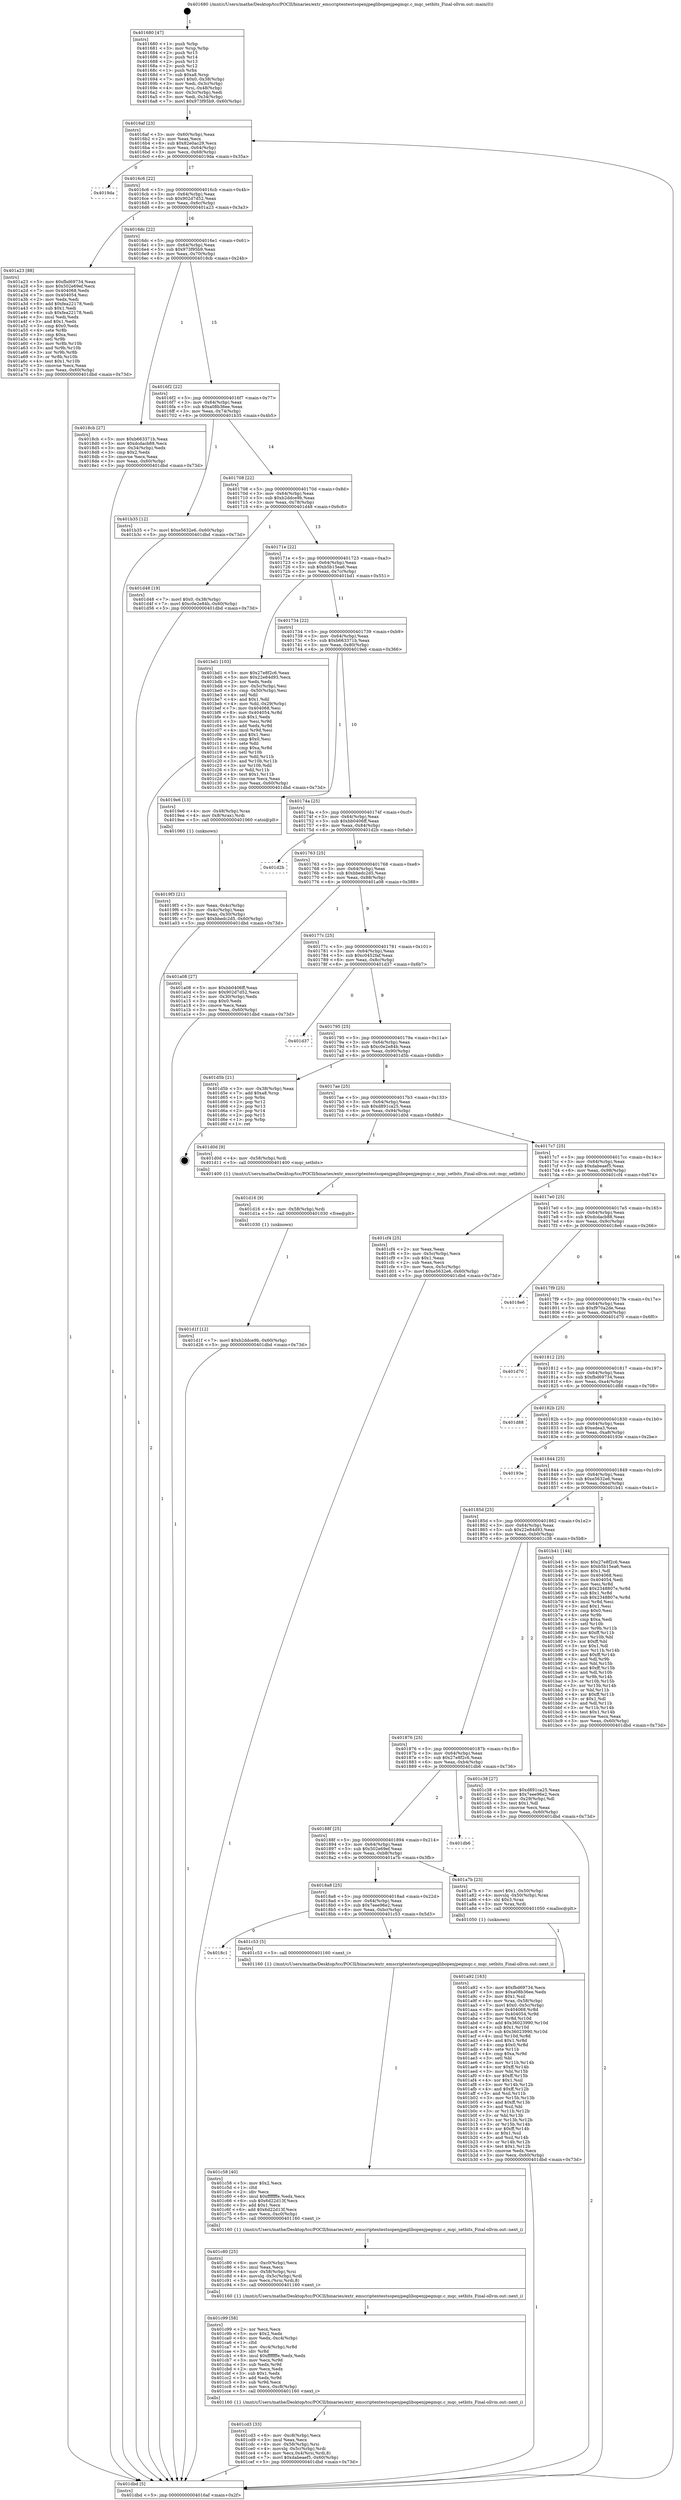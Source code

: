 digraph "0x401680" {
  label = "0x401680 (/mnt/c/Users/mathe/Desktop/tcc/POCII/binaries/extr_emscriptentestsopenjpeglibopenjpegmqc.c_mqc_setbits_Final-ollvm.out::main(0))"
  labelloc = "t"
  node[shape=record]

  Entry [label="",width=0.3,height=0.3,shape=circle,fillcolor=black,style=filled]
  "0x4016af" [label="{
     0x4016af [23]\l
     | [instrs]\l
     &nbsp;&nbsp;0x4016af \<+3\>: mov -0x60(%rbp),%eax\l
     &nbsp;&nbsp;0x4016b2 \<+2\>: mov %eax,%ecx\l
     &nbsp;&nbsp;0x4016b4 \<+6\>: sub $0x82e0ac29,%ecx\l
     &nbsp;&nbsp;0x4016ba \<+3\>: mov %eax,-0x64(%rbp)\l
     &nbsp;&nbsp;0x4016bd \<+3\>: mov %ecx,-0x68(%rbp)\l
     &nbsp;&nbsp;0x4016c0 \<+6\>: je 00000000004019da \<main+0x35a\>\l
  }"]
  "0x4019da" [label="{
     0x4019da\l
  }", style=dashed]
  "0x4016c6" [label="{
     0x4016c6 [22]\l
     | [instrs]\l
     &nbsp;&nbsp;0x4016c6 \<+5\>: jmp 00000000004016cb \<main+0x4b\>\l
     &nbsp;&nbsp;0x4016cb \<+3\>: mov -0x64(%rbp),%eax\l
     &nbsp;&nbsp;0x4016ce \<+5\>: sub $0x902d7d52,%eax\l
     &nbsp;&nbsp;0x4016d3 \<+3\>: mov %eax,-0x6c(%rbp)\l
     &nbsp;&nbsp;0x4016d6 \<+6\>: je 0000000000401a23 \<main+0x3a3\>\l
  }"]
  Exit [label="",width=0.3,height=0.3,shape=circle,fillcolor=black,style=filled,peripheries=2]
  "0x401a23" [label="{
     0x401a23 [88]\l
     | [instrs]\l
     &nbsp;&nbsp;0x401a23 \<+5\>: mov $0xfbd69734,%eax\l
     &nbsp;&nbsp;0x401a28 \<+5\>: mov $0x502e69ef,%ecx\l
     &nbsp;&nbsp;0x401a2d \<+7\>: mov 0x404068,%edx\l
     &nbsp;&nbsp;0x401a34 \<+7\>: mov 0x404054,%esi\l
     &nbsp;&nbsp;0x401a3b \<+2\>: mov %edx,%edi\l
     &nbsp;&nbsp;0x401a3d \<+6\>: add $0xfea22178,%edi\l
     &nbsp;&nbsp;0x401a43 \<+3\>: sub $0x1,%edi\l
     &nbsp;&nbsp;0x401a46 \<+6\>: sub $0xfea22178,%edi\l
     &nbsp;&nbsp;0x401a4c \<+3\>: imul %edi,%edx\l
     &nbsp;&nbsp;0x401a4f \<+3\>: and $0x1,%edx\l
     &nbsp;&nbsp;0x401a52 \<+3\>: cmp $0x0,%edx\l
     &nbsp;&nbsp;0x401a55 \<+4\>: sete %r8b\l
     &nbsp;&nbsp;0x401a59 \<+3\>: cmp $0xa,%esi\l
     &nbsp;&nbsp;0x401a5c \<+4\>: setl %r9b\l
     &nbsp;&nbsp;0x401a60 \<+3\>: mov %r8b,%r10b\l
     &nbsp;&nbsp;0x401a63 \<+3\>: and %r9b,%r10b\l
     &nbsp;&nbsp;0x401a66 \<+3\>: xor %r9b,%r8b\l
     &nbsp;&nbsp;0x401a69 \<+3\>: or %r8b,%r10b\l
     &nbsp;&nbsp;0x401a6c \<+4\>: test $0x1,%r10b\l
     &nbsp;&nbsp;0x401a70 \<+3\>: cmovne %ecx,%eax\l
     &nbsp;&nbsp;0x401a73 \<+3\>: mov %eax,-0x60(%rbp)\l
     &nbsp;&nbsp;0x401a76 \<+5\>: jmp 0000000000401dbd \<main+0x73d\>\l
  }"]
  "0x4016dc" [label="{
     0x4016dc [22]\l
     | [instrs]\l
     &nbsp;&nbsp;0x4016dc \<+5\>: jmp 00000000004016e1 \<main+0x61\>\l
     &nbsp;&nbsp;0x4016e1 \<+3\>: mov -0x64(%rbp),%eax\l
     &nbsp;&nbsp;0x4016e4 \<+5\>: sub $0x973f95b9,%eax\l
     &nbsp;&nbsp;0x4016e9 \<+3\>: mov %eax,-0x70(%rbp)\l
     &nbsp;&nbsp;0x4016ec \<+6\>: je 00000000004018cb \<main+0x24b\>\l
  }"]
  "0x401d1f" [label="{
     0x401d1f [12]\l
     | [instrs]\l
     &nbsp;&nbsp;0x401d1f \<+7\>: movl $0xb2ddce9b,-0x60(%rbp)\l
     &nbsp;&nbsp;0x401d26 \<+5\>: jmp 0000000000401dbd \<main+0x73d\>\l
  }"]
  "0x4018cb" [label="{
     0x4018cb [27]\l
     | [instrs]\l
     &nbsp;&nbsp;0x4018cb \<+5\>: mov $0xb663371b,%eax\l
     &nbsp;&nbsp;0x4018d0 \<+5\>: mov $0xdcdacb88,%ecx\l
     &nbsp;&nbsp;0x4018d5 \<+3\>: mov -0x34(%rbp),%edx\l
     &nbsp;&nbsp;0x4018d8 \<+3\>: cmp $0x2,%edx\l
     &nbsp;&nbsp;0x4018db \<+3\>: cmovne %ecx,%eax\l
     &nbsp;&nbsp;0x4018de \<+3\>: mov %eax,-0x60(%rbp)\l
     &nbsp;&nbsp;0x4018e1 \<+5\>: jmp 0000000000401dbd \<main+0x73d\>\l
  }"]
  "0x4016f2" [label="{
     0x4016f2 [22]\l
     | [instrs]\l
     &nbsp;&nbsp;0x4016f2 \<+5\>: jmp 00000000004016f7 \<main+0x77\>\l
     &nbsp;&nbsp;0x4016f7 \<+3\>: mov -0x64(%rbp),%eax\l
     &nbsp;&nbsp;0x4016fa \<+5\>: sub $0xa08b36ee,%eax\l
     &nbsp;&nbsp;0x4016ff \<+3\>: mov %eax,-0x74(%rbp)\l
     &nbsp;&nbsp;0x401702 \<+6\>: je 0000000000401b35 \<main+0x4b5\>\l
  }"]
  "0x401dbd" [label="{
     0x401dbd [5]\l
     | [instrs]\l
     &nbsp;&nbsp;0x401dbd \<+5\>: jmp 00000000004016af \<main+0x2f\>\l
  }"]
  "0x401680" [label="{
     0x401680 [47]\l
     | [instrs]\l
     &nbsp;&nbsp;0x401680 \<+1\>: push %rbp\l
     &nbsp;&nbsp;0x401681 \<+3\>: mov %rsp,%rbp\l
     &nbsp;&nbsp;0x401684 \<+2\>: push %r15\l
     &nbsp;&nbsp;0x401686 \<+2\>: push %r14\l
     &nbsp;&nbsp;0x401688 \<+2\>: push %r13\l
     &nbsp;&nbsp;0x40168a \<+2\>: push %r12\l
     &nbsp;&nbsp;0x40168c \<+1\>: push %rbx\l
     &nbsp;&nbsp;0x40168d \<+7\>: sub $0xa8,%rsp\l
     &nbsp;&nbsp;0x401694 \<+7\>: movl $0x0,-0x38(%rbp)\l
     &nbsp;&nbsp;0x40169b \<+3\>: mov %edi,-0x3c(%rbp)\l
     &nbsp;&nbsp;0x40169e \<+4\>: mov %rsi,-0x48(%rbp)\l
     &nbsp;&nbsp;0x4016a2 \<+3\>: mov -0x3c(%rbp),%edi\l
     &nbsp;&nbsp;0x4016a5 \<+3\>: mov %edi,-0x34(%rbp)\l
     &nbsp;&nbsp;0x4016a8 \<+7\>: movl $0x973f95b9,-0x60(%rbp)\l
  }"]
  "0x401d16" [label="{
     0x401d16 [9]\l
     | [instrs]\l
     &nbsp;&nbsp;0x401d16 \<+4\>: mov -0x58(%rbp),%rdi\l
     &nbsp;&nbsp;0x401d1a \<+5\>: call 0000000000401030 \<free@plt\>\l
     | [calls]\l
     &nbsp;&nbsp;0x401030 \{1\} (unknown)\l
  }"]
  "0x401b35" [label="{
     0x401b35 [12]\l
     | [instrs]\l
     &nbsp;&nbsp;0x401b35 \<+7\>: movl $0xe5632e6,-0x60(%rbp)\l
     &nbsp;&nbsp;0x401b3c \<+5\>: jmp 0000000000401dbd \<main+0x73d\>\l
  }"]
  "0x401708" [label="{
     0x401708 [22]\l
     | [instrs]\l
     &nbsp;&nbsp;0x401708 \<+5\>: jmp 000000000040170d \<main+0x8d\>\l
     &nbsp;&nbsp;0x40170d \<+3\>: mov -0x64(%rbp),%eax\l
     &nbsp;&nbsp;0x401710 \<+5\>: sub $0xb2ddce9b,%eax\l
     &nbsp;&nbsp;0x401715 \<+3\>: mov %eax,-0x78(%rbp)\l
     &nbsp;&nbsp;0x401718 \<+6\>: je 0000000000401d48 \<main+0x6c8\>\l
  }"]
  "0x401cd3" [label="{
     0x401cd3 [33]\l
     | [instrs]\l
     &nbsp;&nbsp;0x401cd3 \<+6\>: mov -0xc8(%rbp),%ecx\l
     &nbsp;&nbsp;0x401cd9 \<+3\>: imul %eax,%ecx\l
     &nbsp;&nbsp;0x401cdc \<+4\>: mov -0x58(%rbp),%rsi\l
     &nbsp;&nbsp;0x401ce0 \<+4\>: movslq -0x5c(%rbp),%rdi\l
     &nbsp;&nbsp;0x401ce4 \<+4\>: mov %ecx,0x4(%rsi,%rdi,8)\l
     &nbsp;&nbsp;0x401ce8 \<+7\>: movl $0xdabeaef5,-0x60(%rbp)\l
     &nbsp;&nbsp;0x401cef \<+5\>: jmp 0000000000401dbd \<main+0x73d\>\l
  }"]
  "0x401d48" [label="{
     0x401d48 [19]\l
     | [instrs]\l
     &nbsp;&nbsp;0x401d48 \<+7\>: movl $0x0,-0x38(%rbp)\l
     &nbsp;&nbsp;0x401d4f \<+7\>: movl $0xc0e2e84b,-0x60(%rbp)\l
     &nbsp;&nbsp;0x401d56 \<+5\>: jmp 0000000000401dbd \<main+0x73d\>\l
  }"]
  "0x40171e" [label="{
     0x40171e [22]\l
     | [instrs]\l
     &nbsp;&nbsp;0x40171e \<+5\>: jmp 0000000000401723 \<main+0xa3\>\l
     &nbsp;&nbsp;0x401723 \<+3\>: mov -0x64(%rbp),%eax\l
     &nbsp;&nbsp;0x401726 \<+5\>: sub $0xb5b15ea6,%eax\l
     &nbsp;&nbsp;0x40172b \<+3\>: mov %eax,-0x7c(%rbp)\l
     &nbsp;&nbsp;0x40172e \<+6\>: je 0000000000401bd1 \<main+0x551\>\l
  }"]
  "0x401c99" [label="{
     0x401c99 [58]\l
     | [instrs]\l
     &nbsp;&nbsp;0x401c99 \<+2\>: xor %ecx,%ecx\l
     &nbsp;&nbsp;0x401c9b \<+5\>: mov $0x2,%edx\l
     &nbsp;&nbsp;0x401ca0 \<+6\>: mov %edx,-0xc4(%rbp)\l
     &nbsp;&nbsp;0x401ca6 \<+1\>: cltd\l
     &nbsp;&nbsp;0x401ca7 \<+7\>: mov -0xc4(%rbp),%r8d\l
     &nbsp;&nbsp;0x401cae \<+3\>: idiv %r8d\l
     &nbsp;&nbsp;0x401cb1 \<+6\>: imul $0xfffffffe,%edx,%edx\l
     &nbsp;&nbsp;0x401cb7 \<+3\>: mov %ecx,%r9d\l
     &nbsp;&nbsp;0x401cba \<+3\>: sub %edx,%r9d\l
     &nbsp;&nbsp;0x401cbd \<+2\>: mov %ecx,%edx\l
     &nbsp;&nbsp;0x401cbf \<+3\>: sub $0x1,%edx\l
     &nbsp;&nbsp;0x401cc2 \<+3\>: add %edx,%r9d\l
     &nbsp;&nbsp;0x401cc5 \<+3\>: sub %r9d,%ecx\l
     &nbsp;&nbsp;0x401cc8 \<+6\>: mov %ecx,-0xc8(%rbp)\l
     &nbsp;&nbsp;0x401cce \<+5\>: call 0000000000401160 \<next_i\>\l
     | [calls]\l
     &nbsp;&nbsp;0x401160 \{1\} (/mnt/c/Users/mathe/Desktop/tcc/POCII/binaries/extr_emscriptentestsopenjpeglibopenjpegmqc.c_mqc_setbits_Final-ollvm.out::next_i)\l
  }"]
  "0x401bd1" [label="{
     0x401bd1 [103]\l
     | [instrs]\l
     &nbsp;&nbsp;0x401bd1 \<+5\>: mov $0x27e8f2c6,%eax\l
     &nbsp;&nbsp;0x401bd6 \<+5\>: mov $0x22e84d93,%ecx\l
     &nbsp;&nbsp;0x401bdb \<+2\>: xor %edx,%edx\l
     &nbsp;&nbsp;0x401bdd \<+3\>: mov -0x5c(%rbp),%esi\l
     &nbsp;&nbsp;0x401be0 \<+3\>: cmp -0x50(%rbp),%esi\l
     &nbsp;&nbsp;0x401be3 \<+4\>: setl %dil\l
     &nbsp;&nbsp;0x401be7 \<+4\>: and $0x1,%dil\l
     &nbsp;&nbsp;0x401beb \<+4\>: mov %dil,-0x29(%rbp)\l
     &nbsp;&nbsp;0x401bef \<+7\>: mov 0x404068,%esi\l
     &nbsp;&nbsp;0x401bf6 \<+8\>: mov 0x404054,%r8d\l
     &nbsp;&nbsp;0x401bfe \<+3\>: sub $0x1,%edx\l
     &nbsp;&nbsp;0x401c01 \<+3\>: mov %esi,%r9d\l
     &nbsp;&nbsp;0x401c04 \<+3\>: add %edx,%r9d\l
     &nbsp;&nbsp;0x401c07 \<+4\>: imul %r9d,%esi\l
     &nbsp;&nbsp;0x401c0b \<+3\>: and $0x1,%esi\l
     &nbsp;&nbsp;0x401c0e \<+3\>: cmp $0x0,%esi\l
     &nbsp;&nbsp;0x401c11 \<+4\>: sete %dil\l
     &nbsp;&nbsp;0x401c15 \<+4\>: cmp $0xa,%r8d\l
     &nbsp;&nbsp;0x401c19 \<+4\>: setl %r10b\l
     &nbsp;&nbsp;0x401c1d \<+3\>: mov %dil,%r11b\l
     &nbsp;&nbsp;0x401c20 \<+3\>: and %r10b,%r11b\l
     &nbsp;&nbsp;0x401c23 \<+3\>: xor %r10b,%dil\l
     &nbsp;&nbsp;0x401c26 \<+3\>: or %dil,%r11b\l
     &nbsp;&nbsp;0x401c29 \<+4\>: test $0x1,%r11b\l
     &nbsp;&nbsp;0x401c2d \<+3\>: cmovne %ecx,%eax\l
     &nbsp;&nbsp;0x401c30 \<+3\>: mov %eax,-0x60(%rbp)\l
     &nbsp;&nbsp;0x401c33 \<+5\>: jmp 0000000000401dbd \<main+0x73d\>\l
  }"]
  "0x401734" [label="{
     0x401734 [22]\l
     | [instrs]\l
     &nbsp;&nbsp;0x401734 \<+5\>: jmp 0000000000401739 \<main+0xb9\>\l
     &nbsp;&nbsp;0x401739 \<+3\>: mov -0x64(%rbp),%eax\l
     &nbsp;&nbsp;0x40173c \<+5\>: sub $0xb663371b,%eax\l
     &nbsp;&nbsp;0x401741 \<+3\>: mov %eax,-0x80(%rbp)\l
     &nbsp;&nbsp;0x401744 \<+6\>: je 00000000004019e6 \<main+0x366\>\l
  }"]
  "0x401c80" [label="{
     0x401c80 [25]\l
     | [instrs]\l
     &nbsp;&nbsp;0x401c80 \<+6\>: mov -0xc0(%rbp),%ecx\l
     &nbsp;&nbsp;0x401c86 \<+3\>: imul %eax,%ecx\l
     &nbsp;&nbsp;0x401c89 \<+4\>: mov -0x58(%rbp),%rsi\l
     &nbsp;&nbsp;0x401c8d \<+4\>: movslq -0x5c(%rbp),%rdi\l
     &nbsp;&nbsp;0x401c91 \<+3\>: mov %ecx,(%rsi,%rdi,8)\l
     &nbsp;&nbsp;0x401c94 \<+5\>: call 0000000000401160 \<next_i\>\l
     | [calls]\l
     &nbsp;&nbsp;0x401160 \{1\} (/mnt/c/Users/mathe/Desktop/tcc/POCII/binaries/extr_emscriptentestsopenjpeglibopenjpegmqc.c_mqc_setbits_Final-ollvm.out::next_i)\l
  }"]
  "0x4019e6" [label="{
     0x4019e6 [13]\l
     | [instrs]\l
     &nbsp;&nbsp;0x4019e6 \<+4\>: mov -0x48(%rbp),%rax\l
     &nbsp;&nbsp;0x4019ea \<+4\>: mov 0x8(%rax),%rdi\l
     &nbsp;&nbsp;0x4019ee \<+5\>: call 0000000000401060 \<atoi@plt\>\l
     | [calls]\l
     &nbsp;&nbsp;0x401060 \{1\} (unknown)\l
  }"]
  "0x40174a" [label="{
     0x40174a [25]\l
     | [instrs]\l
     &nbsp;&nbsp;0x40174a \<+5\>: jmp 000000000040174f \<main+0xcf\>\l
     &nbsp;&nbsp;0x40174f \<+3\>: mov -0x64(%rbp),%eax\l
     &nbsp;&nbsp;0x401752 \<+5\>: sub $0xbb0406ff,%eax\l
     &nbsp;&nbsp;0x401757 \<+6\>: mov %eax,-0x84(%rbp)\l
     &nbsp;&nbsp;0x40175d \<+6\>: je 0000000000401d2b \<main+0x6ab\>\l
  }"]
  "0x4019f3" [label="{
     0x4019f3 [21]\l
     | [instrs]\l
     &nbsp;&nbsp;0x4019f3 \<+3\>: mov %eax,-0x4c(%rbp)\l
     &nbsp;&nbsp;0x4019f6 \<+3\>: mov -0x4c(%rbp),%eax\l
     &nbsp;&nbsp;0x4019f9 \<+3\>: mov %eax,-0x30(%rbp)\l
     &nbsp;&nbsp;0x4019fc \<+7\>: movl $0xbbedc2d5,-0x60(%rbp)\l
     &nbsp;&nbsp;0x401a03 \<+5\>: jmp 0000000000401dbd \<main+0x73d\>\l
  }"]
  "0x401c58" [label="{
     0x401c58 [40]\l
     | [instrs]\l
     &nbsp;&nbsp;0x401c58 \<+5\>: mov $0x2,%ecx\l
     &nbsp;&nbsp;0x401c5d \<+1\>: cltd\l
     &nbsp;&nbsp;0x401c5e \<+2\>: idiv %ecx\l
     &nbsp;&nbsp;0x401c60 \<+6\>: imul $0xfffffffe,%edx,%ecx\l
     &nbsp;&nbsp;0x401c66 \<+6\>: sub $0x6d22d13f,%ecx\l
     &nbsp;&nbsp;0x401c6c \<+3\>: add $0x1,%ecx\l
     &nbsp;&nbsp;0x401c6f \<+6\>: add $0x6d22d13f,%ecx\l
     &nbsp;&nbsp;0x401c75 \<+6\>: mov %ecx,-0xc0(%rbp)\l
     &nbsp;&nbsp;0x401c7b \<+5\>: call 0000000000401160 \<next_i\>\l
     | [calls]\l
     &nbsp;&nbsp;0x401160 \{1\} (/mnt/c/Users/mathe/Desktop/tcc/POCII/binaries/extr_emscriptentestsopenjpeglibopenjpegmqc.c_mqc_setbits_Final-ollvm.out::next_i)\l
  }"]
  "0x401d2b" [label="{
     0x401d2b\l
  }", style=dashed]
  "0x401763" [label="{
     0x401763 [25]\l
     | [instrs]\l
     &nbsp;&nbsp;0x401763 \<+5\>: jmp 0000000000401768 \<main+0xe8\>\l
     &nbsp;&nbsp;0x401768 \<+3\>: mov -0x64(%rbp),%eax\l
     &nbsp;&nbsp;0x40176b \<+5\>: sub $0xbbedc2d5,%eax\l
     &nbsp;&nbsp;0x401770 \<+6\>: mov %eax,-0x88(%rbp)\l
     &nbsp;&nbsp;0x401776 \<+6\>: je 0000000000401a08 \<main+0x388\>\l
  }"]
  "0x4018c1" [label="{
     0x4018c1\l
  }", style=dashed]
  "0x401a08" [label="{
     0x401a08 [27]\l
     | [instrs]\l
     &nbsp;&nbsp;0x401a08 \<+5\>: mov $0xbb0406ff,%eax\l
     &nbsp;&nbsp;0x401a0d \<+5\>: mov $0x902d7d52,%ecx\l
     &nbsp;&nbsp;0x401a12 \<+3\>: mov -0x30(%rbp),%edx\l
     &nbsp;&nbsp;0x401a15 \<+3\>: cmp $0x0,%edx\l
     &nbsp;&nbsp;0x401a18 \<+3\>: cmove %ecx,%eax\l
     &nbsp;&nbsp;0x401a1b \<+3\>: mov %eax,-0x60(%rbp)\l
     &nbsp;&nbsp;0x401a1e \<+5\>: jmp 0000000000401dbd \<main+0x73d\>\l
  }"]
  "0x40177c" [label="{
     0x40177c [25]\l
     | [instrs]\l
     &nbsp;&nbsp;0x40177c \<+5\>: jmp 0000000000401781 \<main+0x101\>\l
     &nbsp;&nbsp;0x401781 \<+3\>: mov -0x64(%rbp),%eax\l
     &nbsp;&nbsp;0x401784 \<+5\>: sub $0xc0452faf,%eax\l
     &nbsp;&nbsp;0x401789 \<+6\>: mov %eax,-0x8c(%rbp)\l
     &nbsp;&nbsp;0x40178f \<+6\>: je 0000000000401d37 \<main+0x6b7\>\l
  }"]
  "0x401c53" [label="{
     0x401c53 [5]\l
     | [instrs]\l
     &nbsp;&nbsp;0x401c53 \<+5\>: call 0000000000401160 \<next_i\>\l
     | [calls]\l
     &nbsp;&nbsp;0x401160 \{1\} (/mnt/c/Users/mathe/Desktop/tcc/POCII/binaries/extr_emscriptentestsopenjpeglibopenjpegmqc.c_mqc_setbits_Final-ollvm.out::next_i)\l
  }"]
  "0x401d37" [label="{
     0x401d37\l
  }", style=dashed]
  "0x401795" [label="{
     0x401795 [25]\l
     | [instrs]\l
     &nbsp;&nbsp;0x401795 \<+5\>: jmp 000000000040179a \<main+0x11a\>\l
     &nbsp;&nbsp;0x40179a \<+3\>: mov -0x64(%rbp),%eax\l
     &nbsp;&nbsp;0x40179d \<+5\>: sub $0xc0e2e84b,%eax\l
     &nbsp;&nbsp;0x4017a2 \<+6\>: mov %eax,-0x90(%rbp)\l
     &nbsp;&nbsp;0x4017a8 \<+6\>: je 0000000000401d5b \<main+0x6db\>\l
  }"]
  "0x401a92" [label="{
     0x401a92 [163]\l
     | [instrs]\l
     &nbsp;&nbsp;0x401a92 \<+5\>: mov $0xfbd69734,%ecx\l
     &nbsp;&nbsp;0x401a97 \<+5\>: mov $0xa08b36ee,%edx\l
     &nbsp;&nbsp;0x401a9c \<+3\>: mov $0x1,%sil\l
     &nbsp;&nbsp;0x401a9f \<+4\>: mov %rax,-0x58(%rbp)\l
     &nbsp;&nbsp;0x401aa3 \<+7\>: movl $0x0,-0x5c(%rbp)\l
     &nbsp;&nbsp;0x401aaa \<+8\>: mov 0x404068,%r8d\l
     &nbsp;&nbsp;0x401ab2 \<+8\>: mov 0x404054,%r9d\l
     &nbsp;&nbsp;0x401aba \<+3\>: mov %r8d,%r10d\l
     &nbsp;&nbsp;0x401abd \<+7\>: add $0x36023990,%r10d\l
     &nbsp;&nbsp;0x401ac4 \<+4\>: sub $0x1,%r10d\l
     &nbsp;&nbsp;0x401ac8 \<+7\>: sub $0x36023990,%r10d\l
     &nbsp;&nbsp;0x401acf \<+4\>: imul %r10d,%r8d\l
     &nbsp;&nbsp;0x401ad3 \<+4\>: and $0x1,%r8d\l
     &nbsp;&nbsp;0x401ad7 \<+4\>: cmp $0x0,%r8d\l
     &nbsp;&nbsp;0x401adb \<+4\>: sete %r11b\l
     &nbsp;&nbsp;0x401adf \<+4\>: cmp $0xa,%r9d\l
     &nbsp;&nbsp;0x401ae3 \<+3\>: setl %bl\l
     &nbsp;&nbsp;0x401ae6 \<+3\>: mov %r11b,%r14b\l
     &nbsp;&nbsp;0x401ae9 \<+4\>: xor $0xff,%r14b\l
     &nbsp;&nbsp;0x401aed \<+3\>: mov %bl,%r15b\l
     &nbsp;&nbsp;0x401af0 \<+4\>: xor $0xff,%r15b\l
     &nbsp;&nbsp;0x401af4 \<+4\>: xor $0x1,%sil\l
     &nbsp;&nbsp;0x401af8 \<+3\>: mov %r14b,%r12b\l
     &nbsp;&nbsp;0x401afb \<+4\>: and $0xff,%r12b\l
     &nbsp;&nbsp;0x401aff \<+3\>: and %sil,%r11b\l
     &nbsp;&nbsp;0x401b02 \<+3\>: mov %r15b,%r13b\l
     &nbsp;&nbsp;0x401b05 \<+4\>: and $0xff,%r13b\l
     &nbsp;&nbsp;0x401b09 \<+3\>: and %sil,%bl\l
     &nbsp;&nbsp;0x401b0c \<+3\>: or %r11b,%r12b\l
     &nbsp;&nbsp;0x401b0f \<+3\>: or %bl,%r13b\l
     &nbsp;&nbsp;0x401b12 \<+3\>: xor %r13b,%r12b\l
     &nbsp;&nbsp;0x401b15 \<+3\>: or %r15b,%r14b\l
     &nbsp;&nbsp;0x401b18 \<+4\>: xor $0xff,%r14b\l
     &nbsp;&nbsp;0x401b1c \<+4\>: or $0x1,%sil\l
     &nbsp;&nbsp;0x401b20 \<+3\>: and %sil,%r14b\l
     &nbsp;&nbsp;0x401b23 \<+3\>: or %r14b,%r12b\l
     &nbsp;&nbsp;0x401b26 \<+4\>: test $0x1,%r12b\l
     &nbsp;&nbsp;0x401b2a \<+3\>: cmovne %edx,%ecx\l
     &nbsp;&nbsp;0x401b2d \<+3\>: mov %ecx,-0x60(%rbp)\l
     &nbsp;&nbsp;0x401b30 \<+5\>: jmp 0000000000401dbd \<main+0x73d\>\l
  }"]
  "0x401d5b" [label="{
     0x401d5b [21]\l
     | [instrs]\l
     &nbsp;&nbsp;0x401d5b \<+3\>: mov -0x38(%rbp),%eax\l
     &nbsp;&nbsp;0x401d5e \<+7\>: add $0xa8,%rsp\l
     &nbsp;&nbsp;0x401d65 \<+1\>: pop %rbx\l
     &nbsp;&nbsp;0x401d66 \<+2\>: pop %r12\l
     &nbsp;&nbsp;0x401d68 \<+2\>: pop %r13\l
     &nbsp;&nbsp;0x401d6a \<+2\>: pop %r14\l
     &nbsp;&nbsp;0x401d6c \<+2\>: pop %r15\l
     &nbsp;&nbsp;0x401d6e \<+1\>: pop %rbp\l
     &nbsp;&nbsp;0x401d6f \<+1\>: ret\l
  }"]
  "0x4017ae" [label="{
     0x4017ae [25]\l
     | [instrs]\l
     &nbsp;&nbsp;0x4017ae \<+5\>: jmp 00000000004017b3 \<main+0x133\>\l
     &nbsp;&nbsp;0x4017b3 \<+3\>: mov -0x64(%rbp),%eax\l
     &nbsp;&nbsp;0x4017b6 \<+5\>: sub $0xd891ca25,%eax\l
     &nbsp;&nbsp;0x4017bb \<+6\>: mov %eax,-0x94(%rbp)\l
     &nbsp;&nbsp;0x4017c1 \<+6\>: je 0000000000401d0d \<main+0x68d\>\l
  }"]
  "0x4018a8" [label="{
     0x4018a8 [25]\l
     | [instrs]\l
     &nbsp;&nbsp;0x4018a8 \<+5\>: jmp 00000000004018ad \<main+0x22d\>\l
     &nbsp;&nbsp;0x4018ad \<+3\>: mov -0x64(%rbp),%eax\l
     &nbsp;&nbsp;0x4018b0 \<+5\>: sub $0x7eee96e2,%eax\l
     &nbsp;&nbsp;0x4018b5 \<+6\>: mov %eax,-0xbc(%rbp)\l
     &nbsp;&nbsp;0x4018bb \<+6\>: je 0000000000401c53 \<main+0x5d3\>\l
  }"]
  "0x401d0d" [label="{
     0x401d0d [9]\l
     | [instrs]\l
     &nbsp;&nbsp;0x401d0d \<+4\>: mov -0x58(%rbp),%rdi\l
     &nbsp;&nbsp;0x401d11 \<+5\>: call 0000000000401400 \<mqc_setbits\>\l
     | [calls]\l
     &nbsp;&nbsp;0x401400 \{1\} (/mnt/c/Users/mathe/Desktop/tcc/POCII/binaries/extr_emscriptentestsopenjpeglibopenjpegmqc.c_mqc_setbits_Final-ollvm.out::mqc_setbits)\l
  }"]
  "0x4017c7" [label="{
     0x4017c7 [25]\l
     | [instrs]\l
     &nbsp;&nbsp;0x4017c7 \<+5\>: jmp 00000000004017cc \<main+0x14c\>\l
     &nbsp;&nbsp;0x4017cc \<+3\>: mov -0x64(%rbp),%eax\l
     &nbsp;&nbsp;0x4017cf \<+5\>: sub $0xdabeaef5,%eax\l
     &nbsp;&nbsp;0x4017d4 \<+6\>: mov %eax,-0x98(%rbp)\l
     &nbsp;&nbsp;0x4017da \<+6\>: je 0000000000401cf4 \<main+0x674\>\l
  }"]
  "0x401a7b" [label="{
     0x401a7b [23]\l
     | [instrs]\l
     &nbsp;&nbsp;0x401a7b \<+7\>: movl $0x1,-0x50(%rbp)\l
     &nbsp;&nbsp;0x401a82 \<+4\>: movslq -0x50(%rbp),%rax\l
     &nbsp;&nbsp;0x401a86 \<+4\>: shl $0x3,%rax\l
     &nbsp;&nbsp;0x401a8a \<+3\>: mov %rax,%rdi\l
     &nbsp;&nbsp;0x401a8d \<+5\>: call 0000000000401050 \<malloc@plt\>\l
     | [calls]\l
     &nbsp;&nbsp;0x401050 \{1\} (unknown)\l
  }"]
  "0x401cf4" [label="{
     0x401cf4 [25]\l
     | [instrs]\l
     &nbsp;&nbsp;0x401cf4 \<+2\>: xor %eax,%eax\l
     &nbsp;&nbsp;0x401cf6 \<+3\>: mov -0x5c(%rbp),%ecx\l
     &nbsp;&nbsp;0x401cf9 \<+3\>: sub $0x1,%eax\l
     &nbsp;&nbsp;0x401cfc \<+2\>: sub %eax,%ecx\l
     &nbsp;&nbsp;0x401cfe \<+3\>: mov %ecx,-0x5c(%rbp)\l
     &nbsp;&nbsp;0x401d01 \<+7\>: movl $0xe5632e6,-0x60(%rbp)\l
     &nbsp;&nbsp;0x401d08 \<+5\>: jmp 0000000000401dbd \<main+0x73d\>\l
  }"]
  "0x4017e0" [label="{
     0x4017e0 [25]\l
     | [instrs]\l
     &nbsp;&nbsp;0x4017e0 \<+5\>: jmp 00000000004017e5 \<main+0x165\>\l
     &nbsp;&nbsp;0x4017e5 \<+3\>: mov -0x64(%rbp),%eax\l
     &nbsp;&nbsp;0x4017e8 \<+5\>: sub $0xdcdacb88,%eax\l
     &nbsp;&nbsp;0x4017ed \<+6\>: mov %eax,-0x9c(%rbp)\l
     &nbsp;&nbsp;0x4017f3 \<+6\>: je 00000000004018e6 \<main+0x266\>\l
  }"]
  "0x40188f" [label="{
     0x40188f [25]\l
     | [instrs]\l
     &nbsp;&nbsp;0x40188f \<+5\>: jmp 0000000000401894 \<main+0x214\>\l
     &nbsp;&nbsp;0x401894 \<+3\>: mov -0x64(%rbp),%eax\l
     &nbsp;&nbsp;0x401897 \<+5\>: sub $0x502e69ef,%eax\l
     &nbsp;&nbsp;0x40189c \<+6\>: mov %eax,-0xb8(%rbp)\l
     &nbsp;&nbsp;0x4018a2 \<+6\>: je 0000000000401a7b \<main+0x3fb\>\l
  }"]
  "0x4018e6" [label="{
     0x4018e6\l
  }", style=dashed]
  "0x4017f9" [label="{
     0x4017f9 [25]\l
     | [instrs]\l
     &nbsp;&nbsp;0x4017f9 \<+5\>: jmp 00000000004017fe \<main+0x17e\>\l
     &nbsp;&nbsp;0x4017fe \<+3\>: mov -0x64(%rbp),%eax\l
     &nbsp;&nbsp;0x401801 \<+5\>: sub $0xf970a2de,%eax\l
     &nbsp;&nbsp;0x401806 \<+6\>: mov %eax,-0xa0(%rbp)\l
     &nbsp;&nbsp;0x40180c \<+6\>: je 0000000000401d70 \<main+0x6f0\>\l
  }"]
  "0x401db6" [label="{
     0x401db6\l
  }", style=dashed]
  "0x401d70" [label="{
     0x401d70\l
  }", style=dashed]
  "0x401812" [label="{
     0x401812 [25]\l
     | [instrs]\l
     &nbsp;&nbsp;0x401812 \<+5\>: jmp 0000000000401817 \<main+0x197\>\l
     &nbsp;&nbsp;0x401817 \<+3\>: mov -0x64(%rbp),%eax\l
     &nbsp;&nbsp;0x40181a \<+5\>: sub $0xfbd69734,%eax\l
     &nbsp;&nbsp;0x40181f \<+6\>: mov %eax,-0xa4(%rbp)\l
     &nbsp;&nbsp;0x401825 \<+6\>: je 0000000000401d88 \<main+0x708\>\l
  }"]
  "0x401876" [label="{
     0x401876 [25]\l
     | [instrs]\l
     &nbsp;&nbsp;0x401876 \<+5\>: jmp 000000000040187b \<main+0x1fb\>\l
     &nbsp;&nbsp;0x40187b \<+3\>: mov -0x64(%rbp),%eax\l
     &nbsp;&nbsp;0x40187e \<+5\>: sub $0x27e8f2c6,%eax\l
     &nbsp;&nbsp;0x401883 \<+6\>: mov %eax,-0xb4(%rbp)\l
     &nbsp;&nbsp;0x401889 \<+6\>: je 0000000000401db6 \<main+0x736\>\l
  }"]
  "0x401d88" [label="{
     0x401d88\l
  }", style=dashed]
  "0x40182b" [label="{
     0x40182b [25]\l
     | [instrs]\l
     &nbsp;&nbsp;0x40182b \<+5\>: jmp 0000000000401830 \<main+0x1b0\>\l
     &nbsp;&nbsp;0x401830 \<+3\>: mov -0x64(%rbp),%eax\l
     &nbsp;&nbsp;0x401833 \<+5\>: sub $0xedea3,%eax\l
     &nbsp;&nbsp;0x401838 \<+6\>: mov %eax,-0xa8(%rbp)\l
     &nbsp;&nbsp;0x40183e \<+6\>: je 000000000040193e \<main+0x2be\>\l
  }"]
  "0x401c38" [label="{
     0x401c38 [27]\l
     | [instrs]\l
     &nbsp;&nbsp;0x401c38 \<+5\>: mov $0xd891ca25,%eax\l
     &nbsp;&nbsp;0x401c3d \<+5\>: mov $0x7eee96e2,%ecx\l
     &nbsp;&nbsp;0x401c42 \<+3\>: mov -0x29(%rbp),%dl\l
     &nbsp;&nbsp;0x401c45 \<+3\>: test $0x1,%dl\l
     &nbsp;&nbsp;0x401c48 \<+3\>: cmovne %ecx,%eax\l
     &nbsp;&nbsp;0x401c4b \<+3\>: mov %eax,-0x60(%rbp)\l
     &nbsp;&nbsp;0x401c4e \<+5\>: jmp 0000000000401dbd \<main+0x73d\>\l
  }"]
  "0x40193e" [label="{
     0x40193e\l
  }", style=dashed]
  "0x401844" [label="{
     0x401844 [25]\l
     | [instrs]\l
     &nbsp;&nbsp;0x401844 \<+5\>: jmp 0000000000401849 \<main+0x1c9\>\l
     &nbsp;&nbsp;0x401849 \<+3\>: mov -0x64(%rbp),%eax\l
     &nbsp;&nbsp;0x40184c \<+5\>: sub $0xe5632e6,%eax\l
     &nbsp;&nbsp;0x401851 \<+6\>: mov %eax,-0xac(%rbp)\l
     &nbsp;&nbsp;0x401857 \<+6\>: je 0000000000401b41 \<main+0x4c1\>\l
  }"]
  "0x40185d" [label="{
     0x40185d [25]\l
     | [instrs]\l
     &nbsp;&nbsp;0x40185d \<+5\>: jmp 0000000000401862 \<main+0x1e2\>\l
     &nbsp;&nbsp;0x401862 \<+3\>: mov -0x64(%rbp),%eax\l
     &nbsp;&nbsp;0x401865 \<+5\>: sub $0x22e84d93,%eax\l
     &nbsp;&nbsp;0x40186a \<+6\>: mov %eax,-0xb0(%rbp)\l
     &nbsp;&nbsp;0x401870 \<+6\>: je 0000000000401c38 \<main+0x5b8\>\l
  }"]
  "0x401b41" [label="{
     0x401b41 [144]\l
     | [instrs]\l
     &nbsp;&nbsp;0x401b41 \<+5\>: mov $0x27e8f2c6,%eax\l
     &nbsp;&nbsp;0x401b46 \<+5\>: mov $0xb5b15ea6,%ecx\l
     &nbsp;&nbsp;0x401b4b \<+2\>: mov $0x1,%dl\l
     &nbsp;&nbsp;0x401b4d \<+7\>: mov 0x404068,%esi\l
     &nbsp;&nbsp;0x401b54 \<+7\>: mov 0x404054,%edi\l
     &nbsp;&nbsp;0x401b5b \<+3\>: mov %esi,%r8d\l
     &nbsp;&nbsp;0x401b5e \<+7\>: add $0x2348807e,%r8d\l
     &nbsp;&nbsp;0x401b65 \<+4\>: sub $0x1,%r8d\l
     &nbsp;&nbsp;0x401b69 \<+7\>: sub $0x2348807e,%r8d\l
     &nbsp;&nbsp;0x401b70 \<+4\>: imul %r8d,%esi\l
     &nbsp;&nbsp;0x401b74 \<+3\>: and $0x1,%esi\l
     &nbsp;&nbsp;0x401b77 \<+3\>: cmp $0x0,%esi\l
     &nbsp;&nbsp;0x401b7a \<+4\>: sete %r9b\l
     &nbsp;&nbsp;0x401b7e \<+3\>: cmp $0xa,%edi\l
     &nbsp;&nbsp;0x401b81 \<+4\>: setl %r10b\l
     &nbsp;&nbsp;0x401b85 \<+3\>: mov %r9b,%r11b\l
     &nbsp;&nbsp;0x401b88 \<+4\>: xor $0xff,%r11b\l
     &nbsp;&nbsp;0x401b8c \<+3\>: mov %r10b,%bl\l
     &nbsp;&nbsp;0x401b8f \<+3\>: xor $0xff,%bl\l
     &nbsp;&nbsp;0x401b92 \<+3\>: xor $0x1,%dl\l
     &nbsp;&nbsp;0x401b95 \<+3\>: mov %r11b,%r14b\l
     &nbsp;&nbsp;0x401b98 \<+4\>: and $0xff,%r14b\l
     &nbsp;&nbsp;0x401b9c \<+3\>: and %dl,%r9b\l
     &nbsp;&nbsp;0x401b9f \<+3\>: mov %bl,%r15b\l
     &nbsp;&nbsp;0x401ba2 \<+4\>: and $0xff,%r15b\l
     &nbsp;&nbsp;0x401ba6 \<+3\>: and %dl,%r10b\l
     &nbsp;&nbsp;0x401ba9 \<+3\>: or %r9b,%r14b\l
     &nbsp;&nbsp;0x401bac \<+3\>: or %r10b,%r15b\l
     &nbsp;&nbsp;0x401baf \<+3\>: xor %r15b,%r14b\l
     &nbsp;&nbsp;0x401bb2 \<+3\>: or %bl,%r11b\l
     &nbsp;&nbsp;0x401bb5 \<+4\>: xor $0xff,%r11b\l
     &nbsp;&nbsp;0x401bb9 \<+3\>: or $0x1,%dl\l
     &nbsp;&nbsp;0x401bbc \<+3\>: and %dl,%r11b\l
     &nbsp;&nbsp;0x401bbf \<+3\>: or %r11b,%r14b\l
     &nbsp;&nbsp;0x401bc2 \<+4\>: test $0x1,%r14b\l
     &nbsp;&nbsp;0x401bc6 \<+3\>: cmovne %ecx,%eax\l
     &nbsp;&nbsp;0x401bc9 \<+3\>: mov %eax,-0x60(%rbp)\l
     &nbsp;&nbsp;0x401bcc \<+5\>: jmp 0000000000401dbd \<main+0x73d\>\l
  }"]
  Entry -> "0x401680" [label=" 1"]
  "0x4016af" -> "0x4019da" [label=" 0"]
  "0x4016af" -> "0x4016c6" [label=" 17"]
  "0x401d5b" -> Exit [label=" 1"]
  "0x4016c6" -> "0x401a23" [label=" 1"]
  "0x4016c6" -> "0x4016dc" [label=" 16"]
  "0x401d48" -> "0x401dbd" [label=" 1"]
  "0x4016dc" -> "0x4018cb" [label=" 1"]
  "0x4016dc" -> "0x4016f2" [label=" 15"]
  "0x4018cb" -> "0x401dbd" [label=" 1"]
  "0x401680" -> "0x4016af" [label=" 1"]
  "0x401dbd" -> "0x4016af" [label=" 16"]
  "0x401d1f" -> "0x401dbd" [label=" 1"]
  "0x4016f2" -> "0x401b35" [label=" 1"]
  "0x4016f2" -> "0x401708" [label=" 14"]
  "0x401d16" -> "0x401d1f" [label=" 1"]
  "0x401708" -> "0x401d48" [label=" 1"]
  "0x401708" -> "0x40171e" [label=" 13"]
  "0x401d0d" -> "0x401d16" [label=" 1"]
  "0x40171e" -> "0x401bd1" [label=" 2"]
  "0x40171e" -> "0x401734" [label=" 11"]
  "0x401cf4" -> "0x401dbd" [label=" 1"]
  "0x401734" -> "0x4019e6" [label=" 1"]
  "0x401734" -> "0x40174a" [label=" 10"]
  "0x4019e6" -> "0x4019f3" [label=" 1"]
  "0x4019f3" -> "0x401dbd" [label=" 1"]
  "0x401cd3" -> "0x401dbd" [label=" 1"]
  "0x40174a" -> "0x401d2b" [label=" 0"]
  "0x40174a" -> "0x401763" [label=" 10"]
  "0x401c99" -> "0x401cd3" [label=" 1"]
  "0x401763" -> "0x401a08" [label=" 1"]
  "0x401763" -> "0x40177c" [label=" 9"]
  "0x401a08" -> "0x401dbd" [label=" 1"]
  "0x401a23" -> "0x401dbd" [label=" 1"]
  "0x401c80" -> "0x401c99" [label=" 1"]
  "0x40177c" -> "0x401d37" [label=" 0"]
  "0x40177c" -> "0x401795" [label=" 9"]
  "0x401c58" -> "0x401c80" [label=" 1"]
  "0x401795" -> "0x401d5b" [label=" 1"]
  "0x401795" -> "0x4017ae" [label=" 8"]
  "0x4018a8" -> "0x4018c1" [label=" 0"]
  "0x4017ae" -> "0x401d0d" [label=" 1"]
  "0x4017ae" -> "0x4017c7" [label=" 7"]
  "0x4018a8" -> "0x401c53" [label=" 1"]
  "0x4017c7" -> "0x401cf4" [label=" 1"]
  "0x4017c7" -> "0x4017e0" [label=" 6"]
  "0x401c53" -> "0x401c58" [label=" 1"]
  "0x4017e0" -> "0x4018e6" [label=" 0"]
  "0x4017e0" -> "0x4017f9" [label=" 6"]
  "0x401bd1" -> "0x401dbd" [label=" 2"]
  "0x4017f9" -> "0x401d70" [label=" 0"]
  "0x4017f9" -> "0x401812" [label=" 6"]
  "0x401b41" -> "0x401dbd" [label=" 2"]
  "0x401812" -> "0x401d88" [label=" 0"]
  "0x401812" -> "0x40182b" [label=" 6"]
  "0x401a92" -> "0x401dbd" [label=" 1"]
  "0x40182b" -> "0x40193e" [label=" 0"]
  "0x40182b" -> "0x401844" [label=" 6"]
  "0x401a7b" -> "0x401a92" [label=" 1"]
  "0x401844" -> "0x401b41" [label=" 2"]
  "0x401844" -> "0x40185d" [label=" 4"]
  "0x40188f" -> "0x4018a8" [label=" 1"]
  "0x40185d" -> "0x401c38" [label=" 2"]
  "0x40185d" -> "0x401876" [label=" 2"]
  "0x401b35" -> "0x401dbd" [label=" 1"]
  "0x401876" -> "0x401db6" [label=" 0"]
  "0x401876" -> "0x40188f" [label=" 2"]
  "0x401c38" -> "0x401dbd" [label=" 2"]
  "0x40188f" -> "0x401a7b" [label=" 1"]
}
